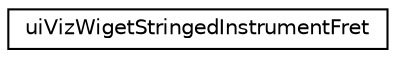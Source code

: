 digraph "Graphical Class Hierarchy"
{
 // LATEX_PDF_SIZE
  edge [fontname="Helvetica",fontsize="10",labelfontname="Helvetica",labelfontsize="10"];
  node [fontname="Helvetica",fontsize="10",shape=record];
  rankdir="LR";
  Node0 [label="uiVizWigetStringedInstrumentFret",height=0.2,width=0.4,color="black", fillcolor="white", style="filled",URL="$classuiVizWigetStringedInstrumentFret.html",tooltip=" "];
}
